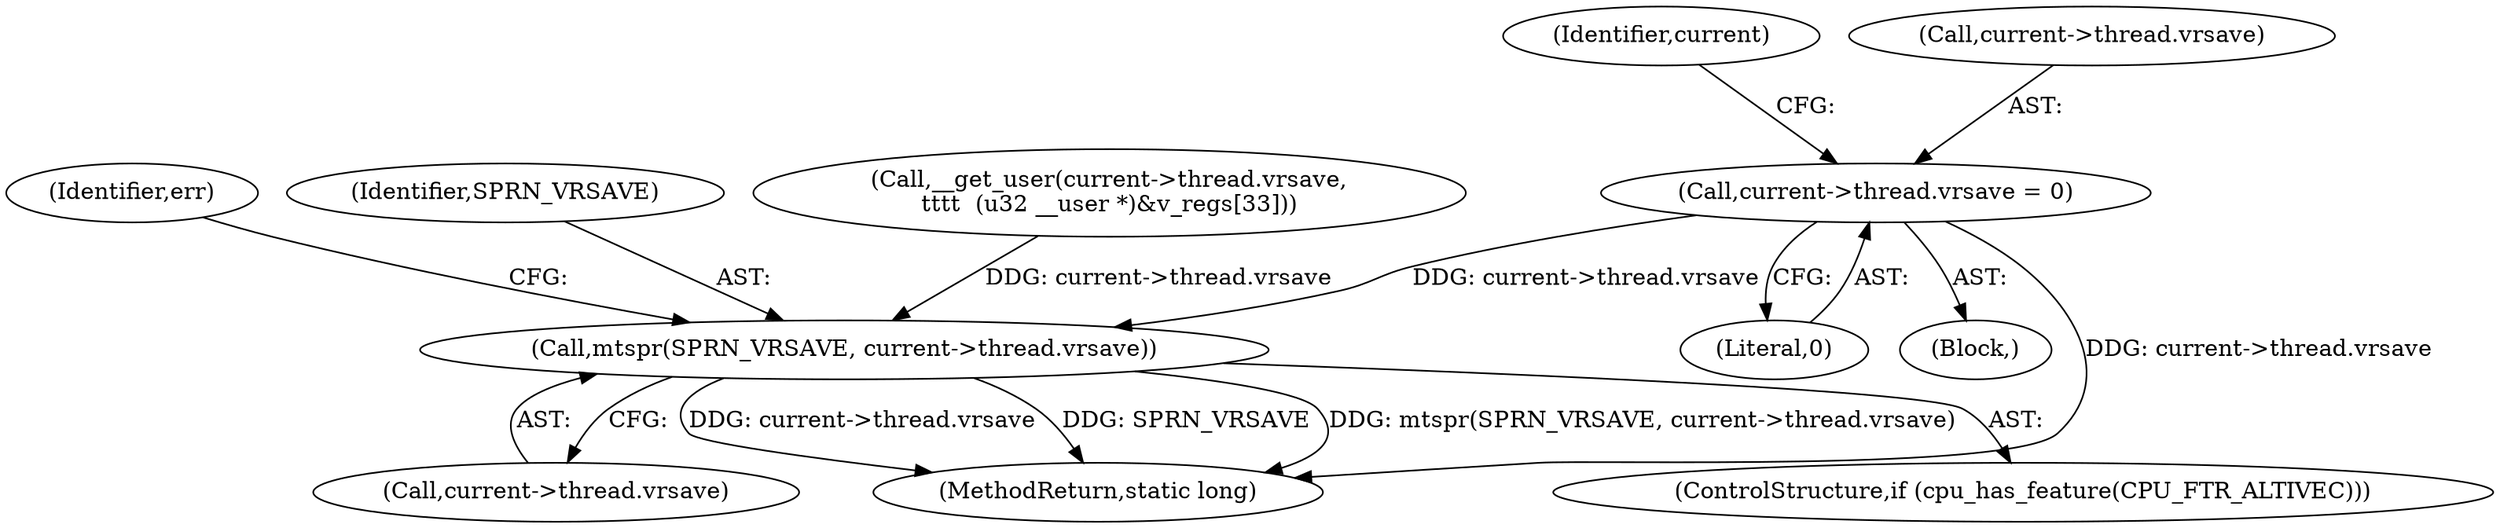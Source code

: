 digraph "0_linux_d2b9d2a5ad5ef04ff978c9923d19730cb05efd55_0@API" {
"1000564" [label="(Call,current->thread.vrsave = 0)"];
"1000581" [label="(Call,mtspr(SPRN_VRSAVE, current->thread.vrsave))"];
"1000574" [label="(Identifier,current)"];
"1000564" [label="(Call,current->thread.vrsave = 0)"];
"1000565" [label="(Call,current->thread.vrsave)"];
"1000563" [label="(Block,)"];
"1000719" [label="(MethodReturn,static long)"];
"1000578" [label="(ControlStructure,if (cpu_has_feature(CPU_FTR_ALTIVEC)))"];
"1000589" [label="(Identifier,err)"];
"1000581" [label="(Call,mtspr(SPRN_VRSAVE, current->thread.vrsave))"];
"1000570" [label="(Literal,0)"];
"1000582" [label="(Identifier,SPRN_VRSAVE)"];
"1000536" [label="(Call,__get_user(current->thread.vrsave,\n\t\t\t\t  (u32 __user *)&v_regs[33]))"];
"1000583" [label="(Call,current->thread.vrsave)"];
"1000564" -> "1000563"  [label="AST: "];
"1000564" -> "1000570"  [label="CFG: "];
"1000565" -> "1000564"  [label="AST: "];
"1000570" -> "1000564"  [label="AST: "];
"1000574" -> "1000564"  [label="CFG: "];
"1000564" -> "1000719"  [label="DDG: current->thread.vrsave"];
"1000564" -> "1000581"  [label="DDG: current->thread.vrsave"];
"1000581" -> "1000578"  [label="AST: "];
"1000581" -> "1000583"  [label="CFG: "];
"1000582" -> "1000581"  [label="AST: "];
"1000583" -> "1000581"  [label="AST: "];
"1000589" -> "1000581"  [label="CFG: "];
"1000581" -> "1000719"  [label="DDG: current->thread.vrsave"];
"1000581" -> "1000719"  [label="DDG: SPRN_VRSAVE"];
"1000581" -> "1000719"  [label="DDG: mtspr(SPRN_VRSAVE, current->thread.vrsave)"];
"1000536" -> "1000581"  [label="DDG: current->thread.vrsave"];
}
